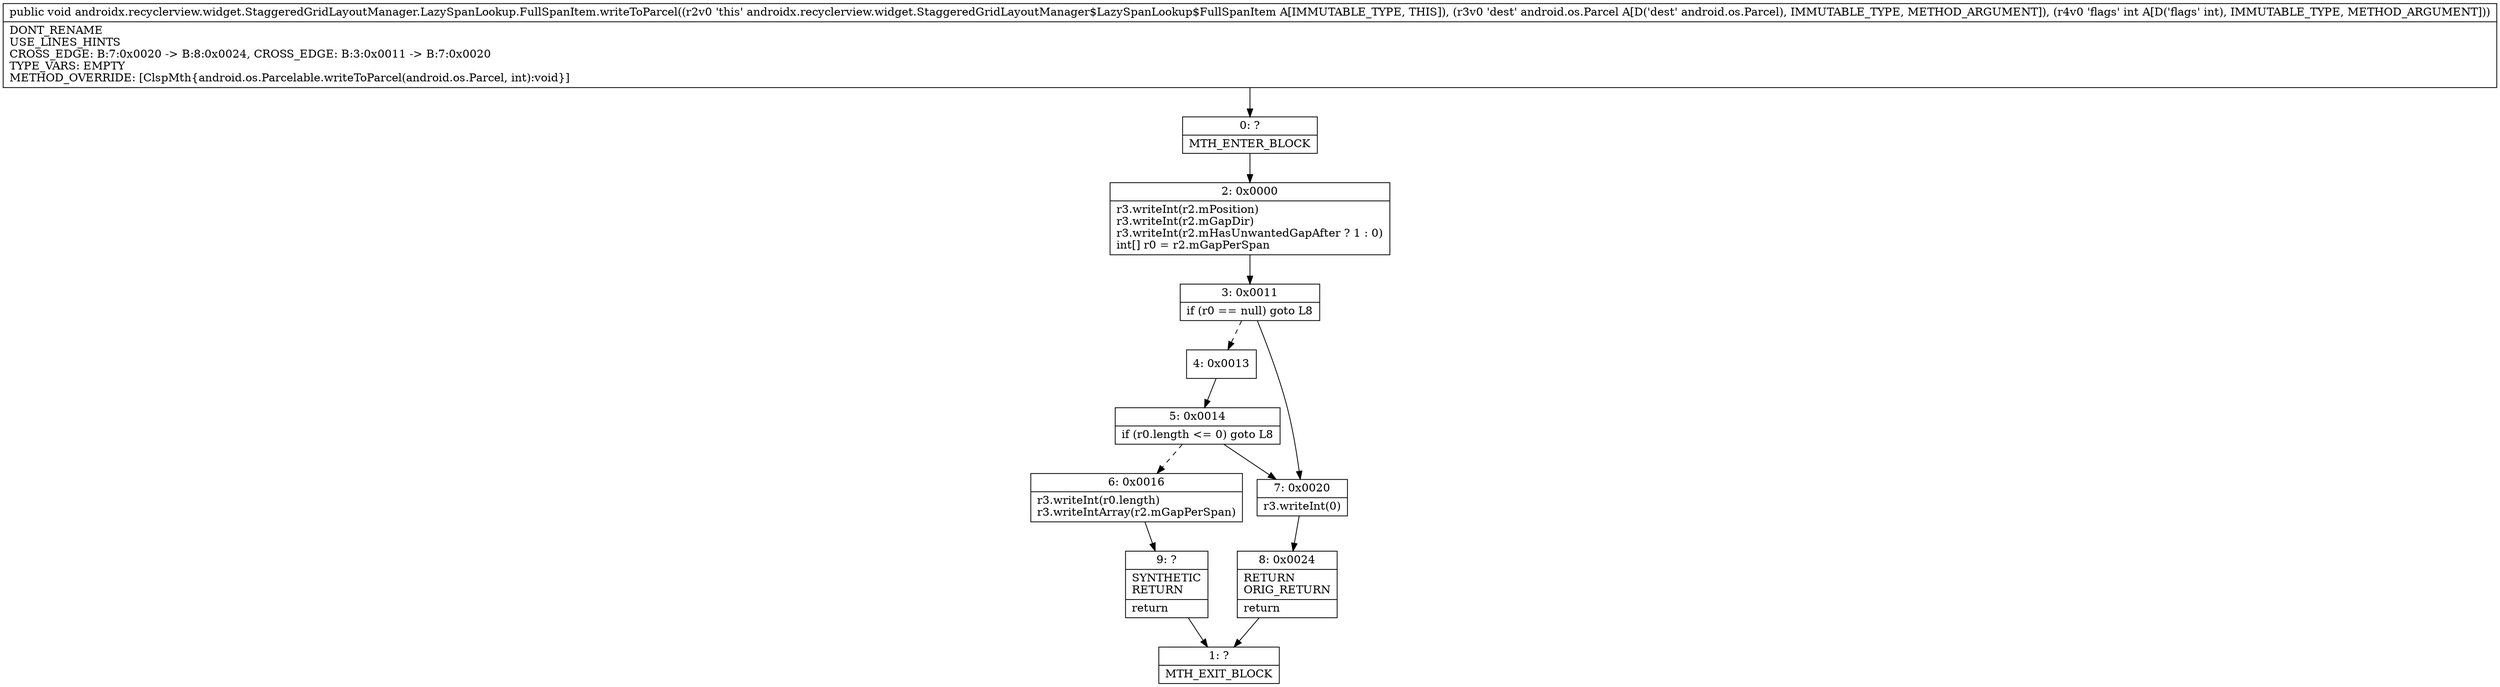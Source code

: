 digraph "CFG forandroidx.recyclerview.widget.StaggeredGridLayoutManager.LazySpanLookup.FullSpanItem.writeToParcel(Landroid\/os\/Parcel;I)V" {
Node_0 [shape=record,label="{0\:\ ?|MTH_ENTER_BLOCK\l}"];
Node_2 [shape=record,label="{2\:\ 0x0000|r3.writeInt(r2.mPosition)\lr3.writeInt(r2.mGapDir)\lr3.writeInt(r2.mHasUnwantedGapAfter ? 1 : 0)\lint[] r0 = r2.mGapPerSpan\l}"];
Node_3 [shape=record,label="{3\:\ 0x0011|if (r0 == null) goto L8\l}"];
Node_4 [shape=record,label="{4\:\ 0x0013}"];
Node_5 [shape=record,label="{5\:\ 0x0014|if (r0.length \<= 0) goto L8\l}"];
Node_6 [shape=record,label="{6\:\ 0x0016|r3.writeInt(r0.length)\lr3.writeIntArray(r2.mGapPerSpan)\l}"];
Node_9 [shape=record,label="{9\:\ ?|SYNTHETIC\lRETURN\l|return\l}"];
Node_1 [shape=record,label="{1\:\ ?|MTH_EXIT_BLOCK\l}"];
Node_7 [shape=record,label="{7\:\ 0x0020|r3.writeInt(0)\l}"];
Node_8 [shape=record,label="{8\:\ 0x0024|RETURN\lORIG_RETURN\l|return\l}"];
MethodNode[shape=record,label="{public void androidx.recyclerview.widget.StaggeredGridLayoutManager.LazySpanLookup.FullSpanItem.writeToParcel((r2v0 'this' androidx.recyclerview.widget.StaggeredGridLayoutManager$LazySpanLookup$FullSpanItem A[IMMUTABLE_TYPE, THIS]), (r3v0 'dest' android.os.Parcel A[D('dest' android.os.Parcel), IMMUTABLE_TYPE, METHOD_ARGUMENT]), (r4v0 'flags' int A[D('flags' int), IMMUTABLE_TYPE, METHOD_ARGUMENT]))  | DONT_RENAME\lUSE_LINES_HINTS\lCROSS_EDGE: B:7:0x0020 \-\> B:8:0x0024, CROSS_EDGE: B:3:0x0011 \-\> B:7:0x0020\lTYPE_VARS: EMPTY\lMETHOD_OVERRIDE: [ClspMth\{android.os.Parcelable.writeToParcel(android.os.Parcel, int):void\}]\l}"];
MethodNode -> Node_0;Node_0 -> Node_2;
Node_2 -> Node_3;
Node_3 -> Node_4[style=dashed];
Node_3 -> Node_7;
Node_4 -> Node_5;
Node_5 -> Node_6[style=dashed];
Node_5 -> Node_7;
Node_6 -> Node_9;
Node_9 -> Node_1;
Node_7 -> Node_8;
Node_8 -> Node_1;
}


